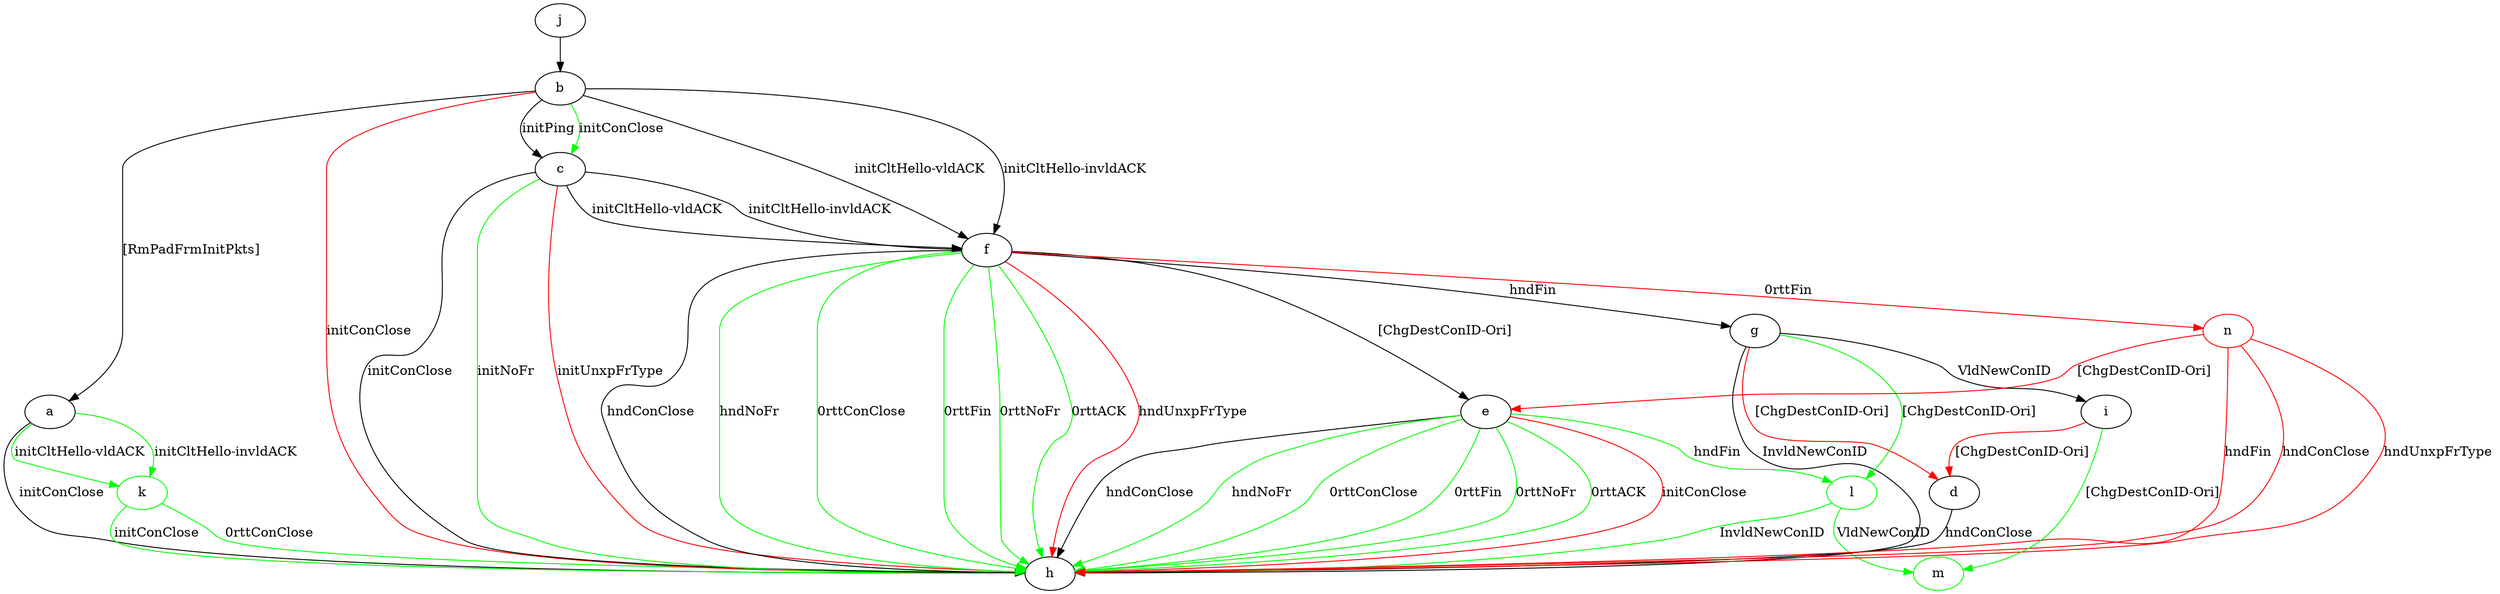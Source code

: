 digraph "" {
	a -> h	[key=0,
		label="initConClose "];
	k	[color=green];
	a -> k	[key=0,
		color=green,
		label="initCltHello-vldACK "];
	a -> k	[key=1,
		color=green,
		label="initCltHello-invldACK "];
	b -> a	[key=0,
		label="[RmPadFrmInitPkts] "];
	b -> c	[key=0,
		label="initPing "];
	b -> c	[key=1,
		color=green,
		label="initConClose "];
	b -> f	[key=0,
		label="initCltHello-vldACK "];
	b -> f	[key=1,
		label="initCltHello-invldACK "];
	b -> h	[key=0,
		color=red,
		label="initConClose "];
	c -> f	[key=0,
		label="initCltHello-vldACK "];
	c -> f	[key=1,
		label="initCltHello-invldACK "];
	c -> h	[key=0,
		label="initConClose "];
	c -> h	[key=1,
		color=green,
		label="initNoFr "];
	c -> h	[key=2,
		color=red,
		label="initUnxpFrType "];
	d -> h	[key=0,
		label="hndConClose "];
	e -> h	[key=0,
		label="hndConClose "];
	e -> h	[key=1,
		color=green,
		label="hndNoFr "];
	e -> h	[key=2,
		color=green,
		label="0rttConClose "];
	e -> h	[key=3,
		color=green,
		label="0rttFin "];
	e -> h	[key=4,
		color=green,
		label="0rttNoFr "];
	e -> h	[key=5,
		color=green,
		label="0rttACK "];
	e -> h	[key=6,
		color=red,
		label="initConClose "];
	l	[color=green];
	e -> l	[key=0,
		color=green,
		label="hndFin "];
	f -> e	[key=0,
		label="[ChgDestConID-Ori] "];
	f -> g	[key=0,
		label="hndFin "];
	f -> h	[key=0,
		label="hndConClose "];
	f -> h	[key=1,
		color=green,
		label="hndNoFr "];
	f -> h	[key=2,
		color=green,
		label="0rttConClose "];
	f -> h	[key=3,
		color=green,
		label="0rttFin "];
	f -> h	[key=4,
		color=green,
		label="0rttNoFr "];
	f -> h	[key=5,
		color=green,
		label="0rttACK "];
	f -> h	[key=6,
		color=red,
		label="hndUnxpFrType "];
	n	[color=red];
	f -> n	[key=0,
		color=red,
		label="0rttFin "];
	g -> d	[key=0,
		color=red,
		label="[ChgDestConID-Ori] "];
	g -> h	[key=0,
		label="InvldNewConID "];
	g -> i	[key=0,
		label="VldNewConID "];
	g -> l	[key=0,
		color=green,
		label="[ChgDestConID-Ori] "];
	i -> d	[key=0,
		color=red,
		label="[ChgDestConID-Ori] "];
	m	[color=green];
	i -> m	[key=0,
		color=green,
		label="[ChgDestConID-Ori] "];
	j -> b	[key=0];
	k -> h	[key=0,
		color=green,
		label="initConClose "];
	k -> h	[key=1,
		color=green,
		label="0rttConClose "];
	l -> h	[key=0,
		color=green,
		label="InvldNewConID "];
	l -> m	[key=0,
		color=green,
		label="VldNewConID "];
	n -> e	[key=0,
		color=red,
		label="[ChgDestConID-Ori] "];
	n -> h	[key=0,
		color=red,
		label="hndFin "];
	n -> h	[key=1,
		color=red,
		label="hndConClose "];
	n -> h	[key=2,
		color=red,
		label="hndUnxpFrType "];
}
